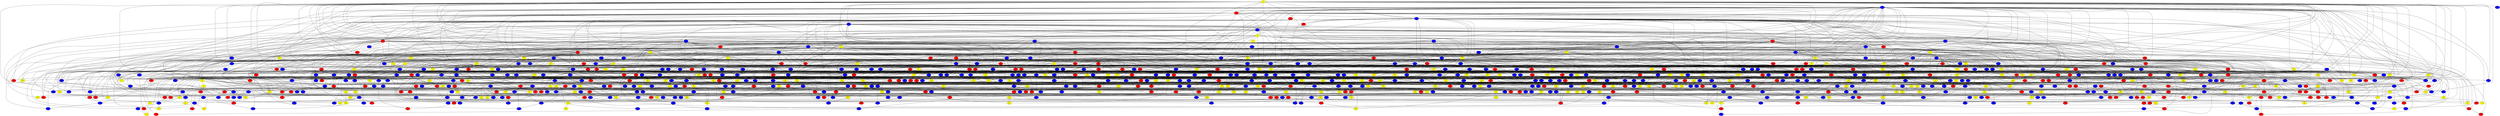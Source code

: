 graph {
0 [style = filled fillcolor = yellow];
1 [style = filled fillcolor = blue];
2 [style = filled fillcolor = red];
3 [style = filled fillcolor = blue];
4 [style = filled fillcolor = blue];
5 [style = filled fillcolor = blue];
6 [style = filled fillcolor = yellow];
7 [style = filled fillcolor = blue];
8 [style = filled fillcolor = red];
9 [style = filled fillcolor = blue];
10 [style = filled fillcolor = red];
11 [style = filled fillcolor = blue];
12 [style = filled fillcolor = blue];
13 [style = filled fillcolor = blue];
14 [style = filled fillcolor = blue];
15 [style = filled fillcolor = blue];
16 [style = filled fillcolor = yellow];
17 [style = filled fillcolor = red];
18 [style = filled fillcolor = yellow];
19 [style = filled fillcolor = blue];
20 [style = filled fillcolor = blue];
21 [style = filled fillcolor = blue];
22 [style = filled fillcolor = blue];
23 [style = filled fillcolor = blue];
24 [style = filled fillcolor = blue];
25 [style = filled fillcolor = yellow];
26 [style = filled fillcolor = yellow];
27 [style = filled fillcolor = blue];
28 [style = filled fillcolor = yellow];
29 [style = filled fillcolor = blue];
30 [style = filled fillcolor = red];
31 [style = filled fillcolor = blue];
32 [style = filled fillcolor = red];
33 [style = filled fillcolor = blue];
34 [style = filled fillcolor = red];
35 [style = filled fillcolor = yellow];
36 [style = filled fillcolor = blue];
37 [style = filled fillcolor = blue];
38 [style = filled fillcolor = yellow];
39 [style = filled fillcolor = red];
40 [style = filled fillcolor = yellow];
41 [style = filled fillcolor = yellow];
42 [style = filled fillcolor = blue];
43 [style = filled fillcolor = red];
44 [style = filled fillcolor = red];
45 [style = filled fillcolor = blue];
46 [style = filled fillcolor = red];
47 [style = filled fillcolor = blue];
48 [style = filled fillcolor = yellow];
49 [style = filled fillcolor = red];
50 [style = filled fillcolor = red];
51 [style = filled fillcolor = yellow];
52 [style = filled fillcolor = blue];
53 [style = filled fillcolor = blue];
54 [style = filled fillcolor = yellow];
55 [style = filled fillcolor = blue];
56 [style = filled fillcolor = red];
57 [style = filled fillcolor = red];
58 [style = filled fillcolor = yellow];
59 [style = filled fillcolor = blue];
60 [style = filled fillcolor = yellow];
61 [style = filled fillcolor = blue];
62 [style = filled fillcolor = red];
63 [style = filled fillcolor = blue];
64 [style = filled fillcolor = blue];
65 [style = filled fillcolor = yellow];
66 [style = filled fillcolor = yellow];
67 [style = filled fillcolor = yellow];
68 [style = filled fillcolor = blue];
69 [style = filled fillcolor = blue];
70 [style = filled fillcolor = red];
71 [style = filled fillcolor = blue];
72 [style = filled fillcolor = red];
73 [style = filled fillcolor = blue];
74 [style = filled fillcolor = red];
75 [style = filled fillcolor = yellow];
76 [style = filled fillcolor = yellow];
77 [style = filled fillcolor = blue];
78 [style = filled fillcolor = yellow];
79 [style = filled fillcolor = red];
80 [style = filled fillcolor = red];
81 [style = filled fillcolor = blue];
82 [style = filled fillcolor = yellow];
83 [style = filled fillcolor = blue];
84 [style = filled fillcolor = red];
85 [style = filled fillcolor = red];
86 [style = filled fillcolor = red];
87 [style = filled fillcolor = yellow];
88 [style = filled fillcolor = yellow];
89 [style = filled fillcolor = red];
90 [style = filled fillcolor = blue];
91 [style = filled fillcolor = red];
92 [style = filled fillcolor = yellow];
93 [style = filled fillcolor = yellow];
94 [style = filled fillcolor = red];
95 [style = filled fillcolor = yellow];
96 [style = filled fillcolor = red];
97 [style = filled fillcolor = red];
98 [style = filled fillcolor = blue];
99 [style = filled fillcolor = red];
100 [style = filled fillcolor = blue];
101 [style = filled fillcolor = blue];
102 [style = filled fillcolor = yellow];
103 [style = filled fillcolor = blue];
104 [style = filled fillcolor = blue];
105 [style = filled fillcolor = red];
106 [style = filled fillcolor = yellow];
107 [style = filled fillcolor = blue];
108 [style = filled fillcolor = yellow];
109 [style = filled fillcolor = blue];
110 [style = filled fillcolor = blue];
111 [style = filled fillcolor = red];
112 [style = filled fillcolor = blue];
113 [style = filled fillcolor = blue];
114 [style = filled fillcolor = blue];
115 [style = filled fillcolor = blue];
116 [style = filled fillcolor = blue];
117 [style = filled fillcolor = blue];
118 [style = filled fillcolor = blue];
119 [style = filled fillcolor = blue];
120 [style = filled fillcolor = blue];
121 [style = filled fillcolor = blue];
122 [style = filled fillcolor = red];
123 [style = filled fillcolor = red];
124 [style = filled fillcolor = blue];
125 [style = filled fillcolor = yellow];
126 [style = filled fillcolor = blue];
127 [style = filled fillcolor = red];
128 [style = filled fillcolor = yellow];
129 [style = filled fillcolor = yellow];
130 [style = filled fillcolor = red];
131 [style = filled fillcolor = blue];
132 [style = filled fillcolor = red];
133 [style = filled fillcolor = yellow];
134 [style = filled fillcolor = yellow];
135 [style = filled fillcolor = blue];
136 [style = filled fillcolor = blue];
137 [style = filled fillcolor = yellow];
138 [style = filled fillcolor = blue];
139 [style = filled fillcolor = yellow];
140 [style = filled fillcolor = blue];
141 [style = filled fillcolor = blue];
142 [style = filled fillcolor = blue];
143 [style = filled fillcolor = red];
144 [style = filled fillcolor = red];
145 [style = filled fillcolor = yellow];
146 [style = filled fillcolor = blue];
147 [style = filled fillcolor = yellow];
148 [style = filled fillcolor = red];
149 [style = filled fillcolor = red];
150 [style = filled fillcolor = red];
151 [style = filled fillcolor = yellow];
152 [style = filled fillcolor = yellow];
153 [style = filled fillcolor = red];
154 [style = filled fillcolor = blue];
155 [style = filled fillcolor = blue];
156 [style = filled fillcolor = red];
157 [style = filled fillcolor = yellow];
158 [style = filled fillcolor = blue];
159 [style = filled fillcolor = yellow];
160 [style = filled fillcolor = blue];
161 [style = filled fillcolor = blue];
162 [style = filled fillcolor = blue];
163 [style = filled fillcolor = blue];
164 [style = filled fillcolor = blue];
165 [style = filled fillcolor = blue];
166 [style = filled fillcolor = blue];
167 [style = filled fillcolor = red];
168 [style = filled fillcolor = yellow];
169 [style = filled fillcolor = yellow];
170 [style = filled fillcolor = red];
171 [style = filled fillcolor = red];
172 [style = filled fillcolor = yellow];
173 [style = filled fillcolor = blue];
174 [style = filled fillcolor = red];
175 [style = filled fillcolor = blue];
176 [style = filled fillcolor = blue];
177 [style = filled fillcolor = blue];
178 [style = filled fillcolor = red];
179 [style = filled fillcolor = blue];
180 [style = filled fillcolor = red];
181 [style = filled fillcolor = yellow];
182 [style = filled fillcolor = blue];
183 [style = filled fillcolor = red];
184 [style = filled fillcolor = blue];
185 [style = filled fillcolor = red];
186 [style = filled fillcolor = blue];
187 [style = filled fillcolor = red];
188 [style = filled fillcolor = blue];
189 [style = filled fillcolor = red];
190 [style = filled fillcolor = blue];
191 [style = filled fillcolor = yellow];
192 [style = filled fillcolor = red];
193 [style = filled fillcolor = blue];
194 [style = filled fillcolor = red];
195 [style = filled fillcolor = yellow];
196 [style = filled fillcolor = blue];
197 [style = filled fillcolor = yellow];
198 [style = filled fillcolor = blue];
199 [style = filled fillcolor = blue];
200 [style = filled fillcolor = blue];
201 [style = filled fillcolor = blue];
202 [style = filled fillcolor = yellow];
203 [style = filled fillcolor = blue];
204 [style = filled fillcolor = yellow];
205 [style = filled fillcolor = blue];
206 [style = filled fillcolor = yellow];
207 [style = filled fillcolor = blue];
208 [style = filled fillcolor = blue];
209 [style = filled fillcolor = blue];
210 [style = filled fillcolor = blue];
211 [style = filled fillcolor = blue];
212 [style = filled fillcolor = blue];
213 [style = filled fillcolor = yellow];
214 [style = filled fillcolor = yellow];
215 [style = filled fillcolor = blue];
216 [style = filled fillcolor = blue];
217 [style = filled fillcolor = yellow];
218 [style = filled fillcolor = blue];
219 [style = filled fillcolor = blue];
220 [style = filled fillcolor = yellow];
221 [style = filled fillcolor = blue];
222 [style = filled fillcolor = blue];
223 [style = filled fillcolor = blue];
224 [style = filled fillcolor = blue];
225 [style = filled fillcolor = red];
226 [style = filled fillcolor = blue];
227 [style = filled fillcolor = blue];
228 [style = filled fillcolor = yellow];
229 [style = filled fillcolor = yellow];
230 [style = filled fillcolor = red];
231 [style = filled fillcolor = blue];
232 [style = filled fillcolor = yellow];
233 [style = filled fillcolor = blue];
234 [style = filled fillcolor = blue];
235 [style = filled fillcolor = red];
236 [style = filled fillcolor = blue];
237 [style = filled fillcolor = yellow];
238 [style = filled fillcolor = blue];
239 [style = filled fillcolor = yellow];
240 [style = filled fillcolor = red];
241 [style = filled fillcolor = yellow];
242 [style = filled fillcolor = yellow];
243 [style = filled fillcolor = yellow];
244 [style = filled fillcolor = yellow];
245 [style = filled fillcolor = blue];
246 [style = filled fillcolor = blue];
247 [style = filled fillcolor = blue];
248 [style = filled fillcolor = yellow];
249 [style = filled fillcolor = yellow];
250 [style = filled fillcolor = blue];
251 [style = filled fillcolor = blue];
252 [style = filled fillcolor = yellow];
253 [style = filled fillcolor = red];
254 [style = filled fillcolor = blue];
255 [style = filled fillcolor = blue];
256 [style = filled fillcolor = blue];
257 [style = filled fillcolor = blue];
258 [style = filled fillcolor = yellow];
259 [style = filled fillcolor = yellow];
260 [style = filled fillcolor = blue];
261 [style = filled fillcolor = yellow];
262 [style = filled fillcolor = red];
263 [style = filled fillcolor = red];
264 [style = filled fillcolor = yellow];
265 [style = filled fillcolor = yellow];
266 [style = filled fillcolor = blue];
267 [style = filled fillcolor = red];
268 [style = filled fillcolor = yellow];
269 [style = filled fillcolor = blue];
270 [style = filled fillcolor = blue];
271 [style = filled fillcolor = red];
272 [style = filled fillcolor = red];
273 [style = filled fillcolor = yellow];
274 [style = filled fillcolor = yellow];
275 [style = filled fillcolor = red];
276 [style = filled fillcolor = red];
277 [style = filled fillcolor = blue];
278 [style = filled fillcolor = yellow];
279 [style = filled fillcolor = blue];
280 [style = filled fillcolor = yellow];
281 [style = filled fillcolor = yellow];
282 [style = filled fillcolor = blue];
283 [style = filled fillcolor = blue];
284 [style = filled fillcolor = blue];
285 [style = filled fillcolor = blue];
286 [style = filled fillcolor = red];
287 [style = filled fillcolor = blue];
288 [style = filled fillcolor = red];
289 [style = filled fillcolor = blue];
290 [style = filled fillcolor = blue];
291 [style = filled fillcolor = red];
292 [style = filled fillcolor = blue];
293 [style = filled fillcolor = blue];
294 [style = filled fillcolor = yellow];
295 [style = filled fillcolor = blue];
296 [style = filled fillcolor = red];
297 [style = filled fillcolor = blue];
298 [style = filled fillcolor = yellow];
299 [style = filled fillcolor = blue];
300 [style = filled fillcolor = blue];
301 [style = filled fillcolor = blue];
302 [style = filled fillcolor = yellow];
303 [style = filled fillcolor = yellow];
304 [style = filled fillcolor = blue];
305 [style = filled fillcolor = yellow];
306 [style = filled fillcolor = blue];
307 [style = filled fillcolor = blue];
308 [style = filled fillcolor = red];
309 [style = filled fillcolor = blue];
310 [style = filled fillcolor = blue];
311 [style = filled fillcolor = blue];
312 [style = filled fillcolor = blue];
313 [style = filled fillcolor = blue];
314 [style = filled fillcolor = blue];
315 [style = filled fillcolor = red];
316 [style = filled fillcolor = yellow];
317 [style = filled fillcolor = blue];
318 [style = filled fillcolor = yellow];
319 [style = filled fillcolor = blue];
320 [style = filled fillcolor = red];
321 [style = filled fillcolor = red];
322 [style = filled fillcolor = blue];
323 [style = filled fillcolor = yellow];
324 [style = filled fillcolor = red];
325 [style = filled fillcolor = red];
326 [style = filled fillcolor = red];
327 [style = filled fillcolor = blue];
328 [style = filled fillcolor = blue];
329 [style = filled fillcolor = blue];
330 [style = filled fillcolor = red];
331 [style = filled fillcolor = blue];
332 [style = filled fillcolor = red];
333 [style = filled fillcolor = blue];
334 [style = filled fillcolor = blue];
335 [style = filled fillcolor = red];
336 [style = filled fillcolor = yellow];
337 [style = filled fillcolor = blue];
338 [style = filled fillcolor = yellow];
339 [style = filled fillcolor = yellow];
340 [style = filled fillcolor = blue];
341 [style = filled fillcolor = yellow];
342 [style = filled fillcolor = blue];
343 [style = filled fillcolor = blue];
344 [style = filled fillcolor = blue];
345 [style = filled fillcolor = red];
346 [style = filled fillcolor = blue];
347 [style = filled fillcolor = blue];
348 [style = filled fillcolor = blue];
349 [style = filled fillcolor = yellow];
350 [style = filled fillcolor = red];
351 [style = filled fillcolor = blue];
352 [style = filled fillcolor = yellow];
353 [style = filled fillcolor = blue];
354 [style = filled fillcolor = blue];
355 [style = filled fillcolor = red];
356 [style = filled fillcolor = yellow];
357 [style = filled fillcolor = red];
358 [style = filled fillcolor = yellow];
359 [style = filled fillcolor = blue];
360 [style = filled fillcolor = red];
361 [style = filled fillcolor = yellow];
362 [style = filled fillcolor = blue];
363 [style = filled fillcolor = yellow];
364 [style = filled fillcolor = red];
365 [style = filled fillcolor = red];
366 [style = filled fillcolor = blue];
367 [style = filled fillcolor = yellow];
368 [style = filled fillcolor = red];
369 [style = filled fillcolor = blue];
370 [style = filled fillcolor = yellow];
371 [style = filled fillcolor = red];
372 [style = filled fillcolor = blue];
373 [style = filled fillcolor = red];
374 [style = filled fillcolor = blue];
375 [style = filled fillcolor = yellow];
376 [style = filled fillcolor = red];
377 [style = filled fillcolor = red];
378 [style = filled fillcolor = yellow];
379 [style = filled fillcolor = blue];
380 [style = filled fillcolor = yellow];
381 [style = filled fillcolor = red];
382 [style = filled fillcolor = blue];
383 [style = filled fillcolor = blue];
384 [style = filled fillcolor = yellow];
385 [style = filled fillcolor = blue];
386 [style = filled fillcolor = red];
387 [style = filled fillcolor = yellow];
388 [style = filled fillcolor = blue];
389 [style = filled fillcolor = red];
390 [style = filled fillcolor = blue];
391 [style = filled fillcolor = blue];
392 [style = filled fillcolor = yellow];
393 [style = filled fillcolor = red];
394 [style = filled fillcolor = blue];
395 [style = filled fillcolor = blue];
396 [style = filled fillcolor = blue];
397 [style = filled fillcolor = blue];
398 [style = filled fillcolor = yellow];
399 [style = filled fillcolor = blue];
400 [style = filled fillcolor = yellow];
401 [style = filled fillcolor = blue];
402 [style = filled fillcolor = yellow];
403 [style = filled fillcolor = blue];
404 [style = filled fillcolor = blue];
405 [style = filled fillcolor = red];
406 [style = filled fillcolor = yellow];
407 [style = filled fillcolor = blue];
408 [style = filled fillcolor = red];
409 [style = filled fillcolor = yellow];
410 [style = filled fillcolor = red];
411 [style = filled fillcolor = red];
412 [style = filled fillcolor = yellow];
413 [style = filled fillcolor = red];
414 [style = filled fillcolor = blue];
415 [style = filled fillcolor = red];
416 [style = filled fillcolor = yellow];
417 [style = filled fillcolor = blue];
418 [style = filled fillcolor = red];
419 [style = filled fillcolor = red];
420 [style = filled fillcolor = red];
421 [style = filled fillcolor = yellow];
422 [style = filled fillcolor = yellow];
423 [style = filled fillcolor = red];
424 [style = filled fillcolor = blue];
425 [style = filled fillcolor = blue];
426 [style = filled fillcolor = blue];
427 [style = filled fillcolor = blue];
428 [style = filled fillcolor = yellow];
429 [style = filled fillcolor = red];
430 [style = filled fillcolor = yellow];
431 [style = filled fillcolor = yellow];
432 [style = filled fillcolor = blue];
433 [style = filled fillcolor = blue];
434 [style = filled fillcolor = red];
435 [style = filled fillcolor = red];
436 [style = filled fillcolor = blue];
437 [style = filled fillcolor = yellow];
438 [style = filled fillcolor = red];
439 [style = filled fillcolor = red];
440 [style = filled fillcolor = yellow];
441 [style = filled fillcolor = red];
442 [style = filled fillcolor = blue];
443 [style = filled fillcolor = blue];
444 [style = filled fillcolor = red];
445 [style = filled fillcolor = blue];
446 [style = filled fillcolor = yellow];
447 [style = filled fillcolor = blue];
448 [style = filled fillcolor = red];
449 [style = filled fillcolor = blue];
450 [style = filled fillcolor = yellow];
451 [style = filled fillcolor = red];
452 [style = filled fillcolor = blue];
453 [style = filled fillcolor = red];
454 [style = filled fillcolor = red];
455 [style = filled fillcolor = blue];
456 [style = filled fillcolor = yellow];
457 [style = filled fillcolor = blue];
458 [style = filled fillcolor = blue];
459 [style = filled fillcolor = red];
460 [style = filled fillcolor = blue];
461 [style = filled fillcolor = yellow];
462 [style = filled fillcolor = blue];
463 [style = filled fillcolor = blue];
464 [style = filled fillcolor = yellow];
465 [style = filled fillcolor = blue];
466 [style = filled fillcolor = blue];
467 [style = filled fillcolor = blue];
468 [style = filled fillcolor = blue];
469 [style = filled fillcolor = blue];
470 [style = filled fillcolor = yellow];
471 [style = filled fillcolor = yellow];
472 [style = filled fillcolor = blue];
473 [style = filled fillcolor = blue];
474 [style = filled fillcolor = blue];
475 [style = filled fillcolor = red];
476 [style = filled fillcolor = blue];
477 [style = filled fillcolor = blue];
478 [style = filled fillcolor = yellow];
479 [style = filled fillcolor = blue];
480 [style = filled fillcolor = blue];
481 [style = filled fillcolor = yellow];
482 [style = filled fillcolor = red];
483 [style = filled fillcolor = blue];
484 [style = filled fillcolor = yellow];
485 [style = filled fillcolor = red];
486 [style = filled fillcolor = blue];
487 [style = filled fillcolor = yellow];
488 [style = filled fillcolor = blue];
489 [style = filled fillcolor = blue];
490 [style = filled fillcolor = blue];
491 [style = filled fillcolor = red];
492 [style = filled fillcolor = blue];
493 [style = filled fillcolor = red];
494 [style = filled fillcolor = yellow];
495 [style = filled fillcolor = blue];
496 [style = filled fillcolor = yellow];
497 [style = filled fillcolor = blue];
498 [style = filled fillcolor = red];
499 [style = filled fillcolor = yellow];
500 [style = filled fillcolor = yellow];
501 [style = filled fillcolor = yellow];
502 [style = filled fillcolor = yellow];
503 [style = filled fillcolor = yellow];
504 [style = filled fillcolor = blue];
505 [style = filled fillcolor = red];
506 [style = filled fillcolor = blue];
507 [style = filled fillcolor = yellow];
508 [style = filled fillcolor = red];
509 [style = filled fillcolor = blue];
510 [style = filled fillcolor = red];
511 [style = filled fillcolor = yellow];
512 [style = filled fillcolor = yellow];
513 [style = filled fillcolor = red];
514 [style = filled fillcolor = red];
515 [style = filled fillcolor = blue];
516 [style = filled fillcolor = red];
517 [style = filled fillcolor = yellow];
518 [style = filled fillcolor = yellow];
519 [style = filled fillcolor = red];
520 [style = filled fillcolor = yellow];
521 [style = filled fillcolor = yellow];
522 [style = filled fillcolor = red];
523 [style = filled fillcolor = red];
524 [style = filled fillcolor = red];
525 [style = filled fillcolor = blue];
526 [style = filled fillcolor = red];
527 [style = filled fillcolor = blue];
528 [style = filled fillcolor = blue];
529 [style = filled fillcolor = blue];
530 [style = filled fillcolor = blue];
531 [style = filled fillcolor = yellow];
532 [style = filled fillcolor = red];
533 [style = filled fillcolor = yellow];
534 [style = filled fillcolor = yellow];
535 [style = filled fillcolor = yellow];
536 [style = filled fillcolor = red];
537 [style = filled fillcolor = blue];
538 [style = filled fillcolor = yellow];
539 [style = filled fillcolor = red];
540 [style = filled fillcolor = blue];
541 [style = filled fillcolor = yellow];
542 [style = filled fillcolor = yellow];
543 [style = filled fillcolor = red];
544 [style = filled fillcolor = blue];
545 [style = filled fillcolor = yellow];
546 [style = filled fillcolor = red];
547 [style = filled fillcolor = red];
548 [style = filled fillcolor = blue];
549 [style = filled fillcolor = red];
550 [style = filled fillcolor = blue];
551 [style = filled fillcolor = blue];
552 [style = filled fillcolor = yellow];
553 [style = filled fillcolor = yellow];
554 [style = filled fillcolor = blue];
555 [style = filled fillcolor = red];
556 [style = filled fillcolor = red];
557 [style = filled fillcolor = blue];
558 [style = filled fillcolor = blue];
559 [style = filled fillcolor = yellow];
560 [style = filled fillcolor = blue];
561 [style = filled fillcolor = blue];
562 [style = filled fillcolor = blue];
563 [style = filled fillcolor = blue];
564 [style = filled fillcolor = blue];
565 [style = filled fillcolor = blue];
566 [style = filled fillcolor = red];
567 [style = filled fillcolor = blue];
568 [style = filled fillcolor = blue];
569 [style = filled fillcolor = blue];
570 [style = filled fillcolor = yellow];
571 [style = filled fillcolor = red];
572 [style = filled fillcolor = blue];
573 [style = filled fillcolor = blue];
574 [style = filled fillcolor = red];
575 [style = filled fillcolor = blue];
576 [style = filled fillcolor = red];
577 [style = filled fillcolor = blue];
578 [style = filled fillcolor = blue];
579 [style = filled fillcolor = yellow];
580 [style = filled fillcolor = yellow];
581 [style = filled fillcolor = red];
582 [style = filled fillcolor = red];
583 [style = filled fillcolor = red];
584 [style = filled fillcolor = blue];
585 [style = filled fillcolor = blue];
586 [style = filled fillcolor = red];
587 [style = filled fillcolor = yellow];
588 [style = filled fillcolor = red];
589 [style = filled fillcolor = red];
590 [style = filled fillcolor = yellow];
591 [style = filled fillcolor = yellow];
592 [style = filled fillcolor = yellow];
593 [style = filled fillcolor = yellow];
594 [style = filled fillcolor = blue];
595 [style = filled fillcolor = yellow];
596 [style = filled fillcolor = blue];
597 [style = filled fillcolor = yellow];
598 [style = filled fillcolor = blue];
599 [style = filled fillcolor = red];
600 [style = filled fillcolor = red];
601 [style = filled fillcolor = yellow];
602 [style = filled fillcolor = blue];
603 [style = filled fillcolor = yellow];
604 [style = filled fillcolor = yellow];
605 [style = filled fillcolor = blue];
606 [style = filled fillcolor = yellow];
607 [style = filled fillcolor = blue];
608 [style = filled fillcolor = blue];
609 [style = filled fillcolor = blue];
610 [style = filled fillcolor = blue];
611 [style = filled fillcolor = yellow];
612 [style = filled fillcolor = blue];
613 [style = filled fillcolor = red];
614 [style = filled fillcolor = red];
615 [style = filled fillcolor = blue];
616 [style = filled fillcolor = red];
617 [style = filled fillcolor = red];
618 [style = filled fillcolor = blue];
619 [style = filled fillcolor = yellow];
620 [style = filled fillcolor = yellow];
621 [style = filled fillcolor = blue];
622 [style = filled fillcolor = blue];
623 [style = filled fillcolor = blue];
624 [style = filled fillcolor = yellow];
625 [style = filled fillcolor = red];
626 [style = filled fillcolor = red];
627 [style = filled fillcolor = yellow];
628 [style = filled fillcolor = blue];
629 [style = filled fillcolor = blue];
630 [style = filled fillcolor = yellow];
631 [style = filled fillcolor = blue];
632 [style = filled fillcolor = yellow];
633 [style = filled fillcolor = red];
634 [style = filled fillcolor = blue];
635 [style = filled fillcolor = red];
636 [style = filled fillcolor = yellow];
637 [style = filled fillcolor = yellow];
638 [style = filled fillcolor = red];
639 [style = filled fillcolor = red];
640 [style = filled fillcolor = yellow];
641 [style = filled fillcolor = yellow];
642 [style = filled fillcolor = blue];
643 [style = filled fillcolor = red];
644 [style = filled fillcolor = red];
645 [style = filled fillcolor = blue];
646 [style = filled fillcolor = blue];
647 [style = filled fillcolor = blue];
648 [style = filled fillcolor = yellow];
649 [style = filled fillcolor = blue];
650 [style = filled fillcolor = blue];
651 [style = filled fillcolor = blue];
652 [style = filled fillcolor = blue];
653 [style = filled fillcolor = blue];
654 [style = filled fillcolor = blue];
655 [style = filled fillcolor = blue];
656 [style = filled fillcolor = yellow];
657 [style = filled fillcolor = blue];
658 [style = filled fillcolor = yellow];
659 [style = filled fillcolor = red];
660 [style = filled fillcolor = blue];
661 [style = filled fillcolor = blue];
662 [style = filled fillcolor = red];
663 [style = filled fillcolor = red];
664 [style = filled fillcolor = blue];
665 [style = filled fillcolor = red];
666 [style = filled fillcolor = red];
667 [style = filled fillcolor = blue];
668 [style = filled fillcolor = red];
669 [style = filled fillcolor = blue];
670 [style = filled fillcolor = blue];
671 [style = filled fillcolor = blue];
672 [style = filled fillcolor = red];
673 [style = filled fillcolor = yellow];
674 [style = filled fillcolor = red];
675 [style = filled fillcolor = blue];
676 [style = filled fillcolor = yellow];
677 [style = filled fillcolor = yellow];
678 [style = filled fillcolor = blue];
679 [style = filled fillcolor = blue];
680 [style = filled fillcolor = red];
681 [style = filled fillcolor = blue];
682 [style = filled fillcolor = blue];
683 [style = filled fillcolor = red];
684 [style = filled fillcolor = red];
685 [style = filled fillcolor = yellow];
686 [style = filled fillcolor = red];
687 [style = filled fillcolor = red];
688 [style = filled fillcolor = blue];
689 [style = filled fillcolor = blue];
690 [style = filled fillcolor = yellow];
691 [style = filled fillcolor = blue];
692 [style = filled fillcolor = blue];
693 [style = filled fillcolor = blue];
694 [style = filled fillcolor = blue];
695 [style = filled fillcolor = blue];
696 [style = filled fillcolor = yellow];
697 [style = filled fillcolor = yellow];
698 [style = filled fillcolor = red];
699 [style = filled fillcolor = blue];
700 [style = filled fillcolor = yellow];
701 [style = filled fillcolor = yellow];
702 [style = filled fillcolor = blue];
703 [style = filled fillcolor = yellow];
704 [style = filled fillcolor = blue];
705 [style = filled fillcolor = blue];
706 [style = filled fillcolor = yellow];
707 [style = filled fillcolor = red];
708 [style = filled fillcolor = blue];
709 [style = filled fillcolor = yellow];
710 [style = filled fillcolor = yellow];
711 [style = filled fillcolor = blue];
712 [style = filled fillcolor = blue];
713 [style = filled fillcolor = yellow];
714 [style = filled fillcolor = blue];
715 [style = filled fillcolor = blue];
716 [style = filled fillcolor = red];
717 [style = filled fillcolor = blue];
718 [style = filled fillcolor = yellow];
719 [style = filled fillcolor = blue];
720 [style = filled fillcolor = red];
721 [style = filled fillcolor = red];
722 [style = filled fillcolor = blue];
723 [style = filled fillcolor = yellow];
724 [style = filled fillcolor = red];
725 [style = filled fillcolor = red];
726 [style = filled fillcolor = yellow];
727 [style = filled fillcolor = red];
728 [style = filled fillcolor = blue];
729 [style = filled fillcolor = blue];
730 [style = filled fillcolor = red];
731 [style = filled fillcolor = yellow];
732 [style = filled fillcolor = blue];
733 [style = filled fillcolor = blue];
734 [style = filled fillcolor = red];
735 [style = filled fillcolor = blue];
736 [style = filled fillcolor = yellow];
737 [style = filled fillcolor = yellow];
738 [style = filled fillcolor = blue];
739 [style = filled fillcolor = red];
740 [style = filled fillcolor = red];
741 [style = filled fillcolor = red];
742 [style = filled fillcolor = blue];
743 [style = filled fillcolor = yellow];
744 [style = filled fillcolor = yellow];
745 [style = filled fillcolor = yellow];
746 [style = filled fillcolor = blue];
747 [style = filled fillcolor = blue];
748 [style = filled fillcolor = blue];
749 [style = filled fillcolor = yellow];
750 [style = filled fillcolor = red];
751 [style = filled fillcolor = yellow];
752 [style = filled fillcolor = blue];
753 [style = filled fillcolor = yellow];
754 [style = filled fillcolor = blue];
755 [style = filled fillcolor = red];
756 [style = filled fillcolor = blue];
757 [style = filled fillcolor = yellow];
758 [style = filled fillcolor = blue];
759 [style = filled fillcolor = blue];
760 [style = filled fillcolor = red];
761 [style = filled fillcolor = red];
762 [style = filled fillcolor = blue];
763 [style = filled fillcolor = blue];
764 [style = filled fillcolor = red];
765 [style = filled fillcolor = yellow];
766 [style = filled fillcolor = blue];
767 [style = filled fillcolor = blue];
768 [style = filled fillcolor = yellow];
769 [style = filled fillcolor = blue];
770 [style = filled fillcolor = red];
771 [style = filled fillcolor = yellow];
772 [style = filled fillcolor = red];
773 [style = filled fillcolor = blue];
774 [style = filled fillcolor = blue];
775 [style = filled fillcolor = blue];
776 [style = filled fillcolor = red];
777 [style = filled fillcolor = red];
778 [style = filled fillcolor = blue];
779 [style = filled fillcolor = blue];
780 [style = filled fillcolor = blue];
781 [style = filled fillcolor = blue];
782 [style = filled fillcolor = yellow];
783 [style = filled fillcolor = blue];
784 [style = filled fillcolor = blue];
785 [style = filled fillcolor = blue];
786 [style = filled fillcolor = yellow];
787 [style = filled fillcolor = red];
788 [style = filled fillcolor = yellow];
789 [style = filled fillcolor = yellow];
790 [style = filled fillcolor = blue];
791 [style = filled fillcolor = yellow];
792 [style = filled fillcolor = yellow];
793 [style = filled fillcolor = blue];
794 [style = filled fillcolor = blue];
795 [style = filled fillcolor = blue];
796 [style = filled fillcolor = yellow];
797 [style = filled fillcolor = blue];
798 [style = filled fillcolor = red];
799 [style = filled fillcolor = yellow];
800 [style = filled fillcolor = blue];
801 [style = filled fillcolor = red];
802 [style = filled fillcolor = red];
803 [style = filled fillcolor = red];
804 [style = filled fillcolor = blue];
805 [style = filled fillcolor = blue];
806 [style = filled fillcolor = red];
807 [style = filled fillcolor = blue];
808 [style = filled fillcolor = blue];
809 [style = filled fillcolor = blue];
810 [style = filled fillcolor = blue];
811 [style = filled fillcolor = blue];
812 [style = filled fillcolor = blue];
813 [style = filled fillcolor = blue];
814 [style = filled fillcolor = red];
815 [style = filled fillcolor = yellow];
816 [style = filled fillcolor = yellow];
817 [style = filled fillcolor = yellow];
818 [style = filled fillcolor = blue];
819 [style = filled fillcolor = blue];
820 [style = filled fillcolor = red];
821 [style = filled fillcolor = yellow];
822 [style = filled fillcolor = red];
823 [style = filled fillcolor = blue];
824 [style = filled fillcolor = blue];
825 [style = filled fillcolor = blue];
826 [style = filled fillcolor = blue];
827 [style = filled fillcolor = blue];
828 [style = filled fillcolor = yellow];
829 [style = filled fillcolor = blue];
830 [style = filled fillcolor = yellow];
831 [style = filled fillcolor = yellow];
832 [style = filled fillcolor = blue];
833 [style = filled fillcolor = blue];
834 [style = filled fillcolor = yellow];
835 [style = filled fillcolor = red];
836 [style = filled fillcolor = blue];
837 [style = filled fillcolor = red];
838 [style = filled fillcolor = yellow];
839 [style = filled fillcolor = blue];
840 [style = filled fillcolor = red];
841 [style = filled fillcolor = blue];
842 [style = filled fillcolor = yellow];
843 [style = filled fillcolor = red];
844 [style = filled fillcolor = red];
845 [style = filled fillcolor = red];
846 [style = filled fillcolor = red];
847 [style = filled fillcolor = blue];
848 [style = filled fillcolor = blue];
849 [style = filled fillcolor = blue];
850 [style = filled fillcolor = red];
851 [style = filled fillcolor = red];
852 [style = filled fillcolor = blue];
853 [style = filled fillcolor = red];
854 [style = filled fillcolor = red];
855 [style = filled fillcolor = blue];
856 [style = filled fillcolor = yellow];
857 [style = filled fillcolor = red];
858 [style = filled fillcolor = blue];
0 -- 6;
0 -- 9;
0 -- 10;
0 -- 12;
0 -- 16;
0 -- 22;
0 -- 28;
0 -- 31;
0 -- 37;
0 -- 49;
0 -- 50;
0 -- 51;
0 -- 52;
0 -- 56;
0 -- 59;
0 -- 72;
0 -- 100;
0 -- 145;
0 -- 193;
0 -- 210;
0 -- 242;
0 -- 271;
0 -- 277;
0 -- 295;
0 -- 321;
0 -- 324;
0 -- 329;
0 -- 337;
0 -- 350;
0 -- 393;
0 -- 412;
0 -- 431;
0 -- 432;
0 -- 447;
0 -- 4;
0 -- 3;
0 -- 2;
0 -- 1;
0 -- 492;
0 -- 513;
0 -- 551;
0 -- 653;
0 -- 731;
0 -- 753;
0 -- 759;
0 -- 771;
1 -- 2;
1 -- 3;
1 -- 4;
1 -- 5;
1 -- 7;
1 -- 8;
1 -- 11;
1 -- 14;
1 -- 19;
1 -- 20;
1 -- 23;
1 -- 26;
1 -- 30;
1 -- 33;
1 -- 38;
1 -- 46;
1 -- 48;
1 -- 62;
1 -- 68;
1 -- 77;
1 -- 86;
1 -- 90;
1 -- 96;
1 -- 104;
1 -- 128;
1 -- 144;
1 -- 158;
1 -- 163;
1 -- 168;
1 -- 192;
1 -- 217;
1 -- 224;
1 -- 261;
1 -- 299;
1 -- 320;
1 -- 330;
1 -- 334;
1 -- 336;
1 -- 349;
1 -- 383;
1 -- 385;
1 -- 396;
1 -- 406;
1 -- 407;
1 -- 422;
1 -- 424;
1 -- 429;
1 -- 445;
1 -- 454;
1 -- 457;
1 -- 464;
1 -- 543;
1 -- 552;
1 -- 710;
1 -- 759;
1 -- 796;
1 -- 801;
1 -- 811;
1 -- 844;
2 -- 3;
2 -- 6;
2 -- 10;
2 -- 46;
2 -- 64;
2 -- 85;
2 -- 88;
2 -- 93;
2 -- 167;
2 -- 180;
2 -- 197;
2 -- 218;
2 -- 236;
2 -- 243;
2 -- 315;
2 -- 336;
2 -- 395;
2 -- 397;
2 -- 478;
2 -- 544;
2 -- 592;
2 -- 624;
2 -- 636;
2 -- 693;
2 -- 814;
3 -- 4;
3 -- 5;
3 -- 8;
3 -- 11;
3 -- 13;
3 -- 14;
3 -- 19;
3 -- 20;
3 -- 24;
3 -- 25;
3 -- 28;
3 -- 35;
3 -- 38;
3 -- 42;
3 -- 44;
3 -- 48;
3 -- 50;
3 -- 51;
3 -- 70;
3 -- 71;
3 -- 76;
3 -- 77;
3 -- 105;
3 -- 107;
3 -- 119;
3 -- 141;
3 -- 143;
3 -- 147;
3 -- 148;
3 -- 155;
3 -- 159;
3 -- 163;
3 -- 164;
3 -- 170;
3 -- 213;
3 -- 230;
3 -- 233;
3 -- 237;
3 -- 244;
3 -- 269;
3 -- 278;
3 -- 289;
3 -- 309;
3 -- 352;
3 -- 356;
3 -- 371;
3 -- 405;
3 -- 422;
3 -- 432;
3 -- 514;
3 -- 637;
3 -- 658;
3 -- 687;
3 -- 690;
3 -- 704;
3 -- 706;
3 -- 712;
3 -- 752;
3 -- 769;
3 -- 791;
3 -- 824;
3 -- 834;
4 -- 5;
4 -- 7;
4 -- 8;
4 -- 9;
4 -- 10;
4 -- 15;
4 -- 29;
4 -- 79;
4 -- 81;
4 -- 102;
4 -- 122;
4 -- 129;
4 -- 142;
4 -- 191;
4 -- 256;
4 -- 263;
4 -- 326;
4 -- 335;
4 -- 395;
4 -- 415;
4 -- 427;
4 -- 500;
4 -- 580;
4 -- 648;
4 -- 706;
4 -- 737;
4 -- 799;
4 -- 809;
5 -- 6;
5 -- 9;
5 -- 20;
5 -- 21;
5 -- 35;
5 -- 48;
5 -- 52;
5 -- 55;
5 -- 57;
5 -- 66;
5 -- 80;
5 -- 86;
5 -- 100;
5 -- 145;
5 -- 177;
5 -- 196;
5 -- 229;
5 -- 241;
5 -- 283;
5 -- 295;
5 -- 370;
5 -- 480;
5 -- 548;
5 -- 551;
5 -- 562;
5 -- 622;
5 -- 806;
5 -- 849;
6 -- 7;
6 -- 11;
6 -- 12;
6 -- 17;
6 -- 22;
6 -- 23;
6 -- 25;
6 -- 26;
6 -- 66;
6 -- 71;
6 -- 75;
6 -- 115;
6 -- 253;
6 -- 300;
6 -- 304;
6 -- 348;
6 -- 349;
6 -- 368;
6 -- 416;
6 -- 431;
6 -- 515;
6 -- 542;
6 -- 588;
6 -- 733;
6 -- 783;
7 -- 13;
7 -- 24;
7 -- 27;
7 -- 31;
7 -- 39;
7 -- 41;
7 -- 108;
7 -- 115;
7 -- 223;
7 -- 442;
7 -- 492;
7 -- 584;
7 -- 620;
7 -- 647;
7 -- 766;
8 -- 16;
8 -- 40;
8 -- 44;
8 -- 51;
8 -- 53;
8 -- 54;
8 -- 58;
8 -- 88;
8 -- 96;
8 -- 182;
8 -- 185;
8 -- 192;
8 -- 212;
8 -- 325;
8 -- 343;
8 -- 440;
8 -- 700;
8 -- 772;
8 -- 803;
9 -- 17;
9 -- 21;
9 -- 40;
9 -- 57;
9 -- 62;
9 -- 123;
9 -- 147;
9 -- 183;
9 -- 188;
9 -- 253;
9 -- 314;
9 -- 522;
9 -- 538;
9 -- 636;
10 -- 13;
10 -- 27;
10 -- 30;
10 -- 37;
10 -- 91;
10 -- 113;
10 -- 121;
10 -- 122;
10 -- 127;
10 -- 197;
10 -- 231;
10 -- 328;
10 -- 352;
10 -- 353;
10 -- 408;
10 -- 460;
10 -- 481;
10 -- 563;
10 -- 584;
10 -- 690;
10 -- 691;
10 -- 711;
10 -- 716;
10 -- 800;
11 -- 14;
11 -- 29;
11 -- 55;
11 -- 63;
11 -- 97;
11 -- 114;
11 -- 160;
11 -- 162;
11 -- 198;
11 -- 260;
11 -- 266;
11 -- 287;
11 -- 298;
11 -- 322;
11 -- 365;
11 -- 523;
11 -- 532;
11 -- 709;
11 -- 791;
12 -- 15;
12 -- 16;
12 -- 17;
12 -- 45;
12 -- 47;
12 -- 60;
12 -- 65;
12 -- 73;
12 -- 76;
12 -- 130;
12 -- 136;
12 -- 150;
12 -- 209;
12 -- 222;
12 -- 228;
12 -- 242;
12 -- 247;
12 -- 267;
12 -- 392;
12 -- 561;
12 -- 579;
12 -- 597;
12 -- 609;
12 -- 825;
12 -- 843;
12 -- 849;
13 -- 15;
13 -- 18;
13 -- 29;
13 -- 30;
13 -- 33;
13 -- 39;
13 -- 58;
13 -- 63;
13 -- 72;
13 -- 83;
13 -- 87;
13 -- 99;
13 -- 101;
13 -- 111;
13 -- 153;
13 -- 158;
13 -- 160;
13 -- 162;
13 -- 173;
13 -- 183;
13 -- 187;
13 -- 207;
13 -- 218;
13 -- 257;
13 -- 283;
13 -- 337;
13 -- 356;
13 -- 450;
13 -- 455;
13 -- 462;
13 -- 516;
13 -- 563;
13 -- 583;
13 -- 646;
13 -- 667;
13 -- 758;
14 -- 36;
14 -- 52;
14 -- 59;
14 -- 60;
14 -- 91;
14 -- 99;
14 -- 103;
14 -- 125;
14 -- 133;
14 -- 139;
14 -- 148;
14 -- 213;
14 -- 227;
14 -- 247;
14 -- 263;
14 -- 373;
14 -- 404;
14 -- 417;
14 -- 608;
14 -- 673;
14 -- 699;
14 -- 747;
14 -- 775;
14 -- 809;
15 -- 22;
15 -- 56;
15 -- 64;
15 -- 65;
15 -- 69;
15 -- 76;
15 -- 79;
15 -- 84;
15 -- 92;
15 -- 122;
15 -- 165;
15 -- 176;
15 -- 200;
15 -- 209;
15 -- 242;
15 -- 257;
15 -- 260;
15 -- 262;
15 -- 376;
15 -- 379;
15 -- 385;
15 -- 395;
15 -- 565;
15 -- 615;
15 -- 643;
15 -- 671;
15 -- 701;
15 -- 784;
15 -- 826;
15 -- 836;
15 -- 855;
16 -- 26;
16 -- 32;
16 -- 36;
16 -- 45;
16 -- 67;
16 -- 138;
16 -- 268;
16 -- 284;
16 -- 355;
16 -- 374;
16 -- 482;
16 -- 536;
16 -- 568;
16 -- 615;
16 -- 819;
16 -- 829;
17 -- 18;
17 -- 39;
17 -- 41;
17 -- 45;
17 -- 134;
17 -- 205;
17 -- 222;
17 -- 248;
17 -- 271;
17 -- 288;
17 -- 381;
17 -- 390;
17 -- 400;
17 -- 701;
18 -- 21;
18 -- 25;
18 -- 73;
18 -- 100;
18 -- 107;
18 -- 115;
18 -- 140;
18 -- 178;
18 -- 202;
18 -- 250;
18 -- 259;
18 -- 301;
18 -- 313;
18 -- 318;
18 -- 339;
18 -- 363;
18 -- 430;
18 -- 458;
18 -- 470;
18 -- 551;
19 -- 23;
19 -- 24;
19 -- 34;
19 -- 78;
19 -- 85;
19 -- 120;
19 -- 123;
19 -- 155;
19 -- 214;
19 -- 232;
19 -- 241;
19 -- 308;
19 -- 309;
19 -- 323;
19 -- 333;
19 -- 402;
19 -- 409;
19 -- 437;
19 -- 494;
19 -- 787;
20 -- 69;
20 -- 87;
20 -- 157;
20 -- 217;
20 -- 296;
20 -- 335;
20 -- 358;
20 -- 630;
21 -- 37;
21 -- 80;
21 -- 90;
21 -- 94;
21 -- 159;
21 -- 296;
21 -- 359;
21 -- 491;
21 -- 691;
22 -- 34;
22 -- 35;
22 -- 53;
22 -- 81;
22 -- 110;
22 -- 142;
22 -- 179;
22 -- 237;
22 -- 240;
22 -- 386;
22 -- 567;
22 -- 598;
22 -- 723;
22 -- 807;
23 -- 28;
23 -- 34;
23 -- 42;
23 -- 60;
23 -- 161;
23 -- 314;
23 -- 344;
23 -- 358;
23 -- 485;
23 -- 496;
23 -- 566;
23 -- 736;
24 -- 225;
24 -- 232;
24 -- 285;
24 -- 357;
24 -- 431;
24 -- 513;
24 -- 526;
24 -- 649;
24 -- 758;
24 -- 813;
25 -- 33;
25 -- 46;
25 -- 63;
25 -- 83;
25 -- 92;
25 -- 98;
25 -- 105;
25 -- 143;
25 -- 156;
25 -- 211;
25 -- 274;
25 -- 740;
26 -- 27;
26 -- 32;
26 -- 47;
26 -- 58;
26 -- 95;
26 -- 104;
26 -- 108;
26 -- 111;
26 -- 120;
26 -- 131;
26 -- 171;
26 -- 176;
26 -- 299;
26 -- 327;
26 -- 328;
26 -- 403;
26 -- 530;
26 -- 715;
27 -- 83;
27 -- 118;
27 -- 220;
28 -- 36;
28 -- 38;
28 -- 49;
28 -- 61;
28 -- 148;
28 -- 156;
28 -- 250;
28 -- 293;
28 -- 311;
28 -- 331;
28 -- 453;
28 -- 625;
28 -- 705;
29 -- 43;
29 -- 54;
29 -- 106;
29 -- 125;
29 -- 145;
29 -- 186;
29 -- 262;
29 -- 577;
29 -- 761;
30 -- 32;
30 -- 67;
30 -- 73;
30 -- 74;
30 -- 79;
30 -- 117;
30 -- 133;
30 -- 185;
30 -- 190;
30 -- 221;
30 -- 226;
30 -- 231;
30 -- 258;
30 -- 361;
30 -- 462;
30 -- 650;
30 -- 698;
31 -- 118;
31 -- 226;
31 -- 301;
31 -- 408;
31 -- 724;
31 -- 794;
32 -- 43;
32 -- 47;
32 -- 97;
32 -- 126;
32 -- 127;
32 -- 226;
32 -- 323;
32 -- 449;
33 -- 93;
33 -- 131;
33 -- 139;
33 -- 214;
33 -- 301;
33 -- 510;
33 -- 543;
33 -- 821;
33 -- 836;
34 -- 128;
34 -- 135;
34 -- 286;
34 -- 555;
34 -- 787;
35 -- 68;
35 -- 70;
35 -- 119;
35 -- 165;
35 -- 279;
35 -- 354;
35 -- 464;
35 -- 466;
35 -- 689;
35 -- 706;
35 -- 807;
35 -- 849;
36 -- 61;
36 -- 74;
36 -- 134;
36 -- 167;
36 -- 469;
37 -- 97;
37 -- 141;
37 -- 322;
37 -- 435;
37 -- 482;
38 -- 101;
38 -- 133;
38 -- 170;
38 -- 194;
38 -- 216;
38 -- 232;
38 -- 393;
38 -- 522;
38 -- 653;
38 -- 697;
38 -- 748;
39 -- 41;
39 -- 53;
39 -- 78;
39 -- 84;
39 -- 91;
39 -- 110;
39 -- 112;
39 -- 113;
39 -- 171;
39 -- 276;
39 -- 413;
39 -- 438;
39 -- 557;
39 -- 575;
39 -- 624;
39 -- 652;
40 -- 124;
40 -- 423;
40 -- 512;
41 -- 50;
41 -- 200;
41 -- 213;
41 -- 252;
41 -- 379;
41 -- 459;
41 -- 586;
42 -- 124;
42 -- 453;
42 -- 761;
43 -- 86;
43 -- 94;
43 -- 438;
43 -- 616;
44 -- 66;
44 -- 82;
44 -- 98;
44 -- 153;
44 -- 169;
44 -- 234;
44 -- 250;
44 -- 308;
44 -- 319;
44 -- 576;
44 -- 670;
45 -- 109;
45 -- 125;
45 -- 159;
45 -- 195;
45 -- 211;
45 -- 258;
45 -- 280;
45 -- 302;
45 -- 318;
45 -- 387;
45 -- 495;
45 -- 562;
45 -- 587;
45 -- 850;
46 -- 113;
46 -- 189;
46 -- 477;
46 -- 660;
46 -- 661;
46 -- 744;
47 -- 95;
47 -- 121;
47 -- 196;
47 -- 202;
47 -- 257;
47 -- 270;
47 -- 407;
47 -- 455;
47 -- 488;
47 -- 500;
47 -- 592;
47 -- 702;
47 -- 832;
47 -- 841;
48 -- 248;
48 -- 298;
48 -- 424;
48 -- 533;
48 -- 656;
48 -- 674;
49 -- 55;
49 -- 61;
49 -- 84;
49 -- 93;
49 -- 140;
49 -- 149;
49 -- 312;
49 -- 402;
50 -- 82;
50 -- 117;
50 -- 150;
50 -- 152;
50 -- 243;
50 -- 446;
50 -- 450;
50 -- 549;
50 -- 582;
51 -- 110;
51 -- 118;
51 -- 130;
51 -- 146;
51 -- 154;
51 -- 343;
51 -- 362;
51 -- 555;
51 -- 664;
51 -- 760;
51 -- 800;
52 -- 62;
52 -- 71;
52 -- 82;
52 -- 89;
52 -- 143;
52 -- 311;
52 -- 334;
52 -- 340;
52 -- 465;
52 -- 696;
52 -- 760;
53 -- 54;
53 -- 59;
53 -- 64;
53 -- 112;
53 -- 180;
53 -- 235;
53 -- 278;
53 -- 394;
53 -- 416;
53 -- 627;
53 -- 711;
53 -- 754;
54 -- 200;
54 -- 206;
54 -- 527;
54 -- 676;
54 -- 783;
55 -- 65;
55 -- 92;
55 -- 105;
55 -- 127;
55 -- 163;
55 -- 274;
55 -- 345;
55 -- 445;
55 -- 480;
55 -- 628;
55 -- 645;
56 -- 70;
56 -- 106;
56 -- 151;
56 -- 166;
56 -- 172;
56 -- 333;
56 -- 430;
56 -- 466;
56 -- 470;
56 -- 483;
56 -- 605;
57 -- 87;
57 -- 174;
57 -- 256;
57 -- 391;
57 -- 479;
57 -- 711;
58 -- 89;
58 -- 119;
58 -- 129;
58 -- 134;
58 -- 189;
58 -- 203;
58 -- 304;
58 -- 355;
58 -- 565;
58 -- 583;
58 -- 731;
58 -- 754;
60 -- 78;
60 -- 88;
60 -- 89;
60 -- 157;
60 -- 167;
60 -- 175;
60 -- 184;
60 -- 228;
60 -- 270;
60 -- 415;
60 -- 532;
60 -- 739;
61 -- 268;
61 -- 306;
61 -- 518;
61 -- 575;
62 -- 67;
62 -- 72;
62 -- 77;
62 -- 175;
62 -- 320;
62 -- 346;
62 -- 433;
63 -- 101;
63 -- 249;
63 -- 311;
64 -- 85;
64 -- 128;
64 -- 183;
64 -- 236;
64 -- 573;
64 -- 577;
65 -- 112;
65 -- 258;
65 -- 280;
65 -- 282;
65 -- 547;
66 -- 474;
66 -- 499;
67 -- 132;
67 -- 140;
67 -- 191;
67 -- 245;
67 -- 266;
67 -- 275;
67 -- 332;
67 -- 510;
67 -- 618;
67 -- 663;
67 -- 851;
68 -- 135;
68 -- 147;
68 -- 753;
68 -- 803;
69 -- 681;
69 -- 767;
70 -- 683;
70 -- 720;
71 -- 95;
71 -- 175;
71 -- 468;
71 -- 557;
72 -- 299;
72 -- 396;
72 -- 435;
72 -- 451;
72 -- 694;
73 -- 181;
73 -- 234;
73 -- 351;
73 -- 463;
74 -- 90;
74 -- 103;
74 -- 109;
74 -- 123;
74 -- 130;
74 -- 132;
74 -- 180;
74 -- 186;
74 -- 192;
74 -- 291;
74 -- 404;
74 -- 484;
74 -- 493;
74 -- 549;
74 -- 558;
74 -- 611;
74 -- 640;
74 -- 666;
74 -- 822;
76 -- 99;
76 -- 204;
76 -- 473;
76 -- 773;
76 -- 811;
76 -- 851;
77 -- 81;
77 -- 138;
77 -- 203;
77 -- 249;
77 -- 367;
77 -- 516;
77 -- 545;
77 -- 549;
77 -- 575;
77 -- 634;
77 -- 685;
78 -- 373;
78 -- 535;
78 -- 765;
79 -- 194;
79 -- 220;
79 -- 245;
79 -- 261;
79 -- 329;
79 -- 377;
79 -- 378;
79 -- 558;
79 -- 560;
79 -- 642;
79 -- 721;
79 -- 746;
80 -- 389;
80 -- 423;
80 -- 569;
80 -- 613;
80 -- 670;
80 -- 697;
81 -- 98;
81 -- 292;
81 -- 336;
81 -- 394;
81 -- 485;
81 -- 609;
81 -- 714;
82 -- 613;
82 -- 677;
83 -- 96;
83 -- 117;
83 -- 137;
83 -- 144;
83 -- 169;
83 -- 174;
83 -- 251;
83 -- 264;
83 -- 317;
83 -- 318;
83 -- 374;
83 -- 450;
83 -- 486;
83 -- 490;
83 -- 494;
83 -- 520;
83 -- 556;
83 -- 612;
83 -- 640;
83 -- 668;
83 -- 839;
84 -- 459;
85 -- 174;
85 -- 835;
86 -- 107;
86 -- 182;
87 -- 109;
87 -- 136;
87 -- 255;
87 -- 602;
87 -- 644;
87 -- 672;
87 -- 692;
87 -- 825;
88 -- 104;
88 -- 137;
88 -- 168;
88 -- 201;
88 -- 293;
88 -- 432;
88 -- 705;
88 -- 804;
90 -- 135;
90 -- 212;
90 -- 219;
90 -- 221;
90 -- 275;
90 -- 316;
90 -- 384;
90 -- 852;
91 -- 136;
91 -- 273;
91 -- 312;
91 -- 334;
91 -- 519;
91 -- 688;
92 -- 166;
92 -- 208;
92 -- 209;
92 -- 246;
92 -- 259;
92 -- 585;
92 -- 774;
92 -- 785;
93 -- 157;
93 -- 199;
93 -- 279;
93 -- 531;
93 -- 748;
94 -- 170;
94 -- 405;
94 -- 487;
95 -- 116;
95 -- 146;
95 -- 244;
95 -- 251;
95 -- 330;
95 -- 347;
95 -- 362;
95 -- 524;
95 -- 588;
95 -- 626;
95 -- 684;
95 -- 739;
96 -- 111;
96 -- 116;
96 -- 177;
96 -- 643;
96 -- 696;
97 -- 102;
97 -- 137;
97 -- 178;
97 -- 207;
97 -- 276;
97 -- 306;
97 -- 586;
97 -- 681;
97 -- 744;
98 -- 414;
98 -- 418;
98 -- 497;
98 -- 523;
98 -- 646;
98 -- 663;
99 -- 179;
99 -- 281;
99 -- 294;
99 -- 329;
99 -- 421;
100 -- 114;
100 -- 287;
100 -- 483;
100 -- 662;
101 -- 193;
101 -- 255;
101 -- 436;
101 -- 490;
102 -- 247;
102 -- 283;
102 -- 380;
102 -- 718;
103 -- 146;
103 -- 506;
103 -- 607;
103 -- 626;
104 -- 223;
104 -- 366;
104 -- 809;
105 -- 310;
105 -- 419;
106 -- 161;
106 -- 215;
106 -- 277;
106 -- 289;
106 -- 386;
106 -- 557;
106 -- 656;
107 -- 132;
107 -- 225;
108 -- 141;
108 -- 369;
109 -- 116;
109 -- 206;
109 -- 265;
109 -- 293;
109 -- 300;
109 -- 489;
109 -- 819;
110 -- 218;
110 -- 596;
111 -- 169;
111 -- 177;
111 -- 198;
111 -- 215;
111 -- 260;
111 -- 338;
111 -- 384;
111 -- 757;
111 -- 827;
112 -- 405;
112 -- 496;
112 -- 569;
112 -- 819;
113 -- 160;
113 -- 388;
113 -- 415;
113 -- 443;
113 -- 451;
113 -- 784;
113 -- 797;
113 -- 828;
114 -- 422;
114 -- 652;
114 -- 764;
115 -- 120;
115 -- 142;
115 -- 152;
115 -- 168;
115 -- 176;
115 -- 367;
115 -- 452;
115 -- 460;
115 -- 479;
115 -- 686;
115 -- 689;
115 -- 742;
115 -- 827;
115 -- 835;
116 -- 184;
116 -- 205;
116 -- 444;
116 -- 558;
116 -- 638;
117 -- 138;
117 -- 171;
117 -- 193;
117 -- 264;
117 -- 268;
117 -- 368;
117 -- 400;
117 -- 506;
117 -- 507;
117 -- 820;
118 -- 172;
118 -- 223;
118 -- 252;
118 -- 364;
118 -- 546;
118 -- 578;
118 -- 856;
119 -- 126;
119 -- 151;
119 -- 201;
119 -- 227;
119 -- 291;
119 -- 347;
119 -- 391;
119 -- 427;
119 -- 451;
119 -- 460;
119 -- 478;
119 -- 533;
119 -- 698;
119 -- 715;
119 -- 755;
119 -- 840;
120 -- 635;
120 -- 639;
121 -- 129;
121 -- 156;
121 -- 158;
121 -- 164;
121 -- 173;
121 -- 288;
121 -- 313;
121 -- 641;
121 -- 778;
122 -- 126;
122 -- 222;
122 -- 319;
122 -- 430;
122 -- 433;
122 -- 515;
122 -- 763;
123 -- 131;
123 -- 166;
123 -- 238;
123 -- 349;
123 -- 452;
123 -- 457;
123 -- 458;
123 -- 484;
123 -- 692;
123 -- 708;
123 -- 717;
123 -- 794;
124 -- 312;
124 -- 332;
124 -- 385;
124 -- 414;
124 -- 425;
124 -- 525;
124 -- 572;
124 -- 821;
124 -- 832;
125 -- 144;
125 -- 173;
125 -- 259;
125 -- 357;
125 -- 377;
125 -- 463;
125 -- 472;
125 -- 559;
125 -- 610;
125 -- 638;
125 -- 678;
125 -- 722;
125 -- 830;
126 -- 139;
126 -- 154;
126 -- 230;
126 -- 235;
126 -- 290;
126 -- 315;
126 -- 338;
126 -- 379;
126 -- 393;
126 -- 418;
126 -- 464;
126 -- 527;
126 -- 553;
126 -- 574;
126 -- 594;
126 -- 700;
126 -- 846;
127 -- 304;
128 -- 198;
128 -- 503;
128 -- 518;
128 -- 543;
128 -- 788;
128 -- 833;
129 -- 210;
129 -- 538;
130 -- 162;
130 -- 184;
130 -- 459;
130 -- 713;
131 -- 172;
132 -- 307;
132 -- 476;
132 -- 542;
132 -- 687;
133 -- 207;
133 -- 732;
134 -- 749;
135 -- 402;
136 -- 149;
136 -- 201;
136 -- 475;
136 -- 554;
136 -- 829;
137 -- 284;
137 -- 298;
137 -- 411;
137 -- 440;
137 -- 548;
137 -- 628;
137 -- 793;
137 -- 812;
138 -- 151;
138 -- 406;
138 -- 466;
138 -- 561;
138 -- 602;
138 -- 724;
138 -- 812;
139 -- 225;
139 -- 381;
139 -- 428;
139 -- 580;
140 -- 264;
140 -- 308;
140 -- 397;
140 -- 541;
141 -- 655;
142 -- 354;
142 -- 756;
142 -- 837;
143 -- 208;
143 -- 234;
143 -- 256;
143 -- 269;
143 -- 292;
143 -- 296;
143 -- 344;
143 -- 396;
143 -- 420;
143 -- 536;
143 -- 595;
143 -- 858;
144 -- 205;
144 -- 220;
144 -- 227;
144 -- 251;
144 -- 274;
144 -- 783;
145 -- 319;
145 -- 410;
146 -- 152;
146 -- 153;
146 -- 233;
146 -- 236;
146 -- 587;
147 -- 204;
147 -- 297;
147 -- 445;
147 -- 513;
147 -- 559;
147 -- 593;
148 -- 411;
148 -- 792;
149 -- 660;
150 -- 297;
150 -- 303;
150 -- 516;
150 -- 536;
151 -- 188;
151 -- 230;
151 -- 314;
151 -- 316;
151 -- 434;
151 -- 553;
151 -- 585;
151 -- 600;
151 -- 737;
152 -- 212;
152 -- 246;
152 -- 589;
153 -- 164;
153 -- 265;
153 -- 306;
153 -- 338;
153 -- 618;
153 -- 701;
154 -- 191;
154 -- 281;
154 -- 398;
155 -- 237;
155 -- 284;
156 -- 302;
156 -- 417;
156 -- 673;
157 -- 195;
157 -- 248;
157 -- 302;
157 -- 341;
157 -- 448;
157 -- 499;
157 -- 780;
158 -- 305;
158 -- 449;
158 -- 527;
158 -- 591;
159 -- 161;
159 -- 238;
159 -- 313;
159 -- 503;
159 -- 530;
160 -- 289;
160 -- 317;
160 -- 671;
161 -- 188;
161 -- 399;
161 -- 491;
161 -- 504;
162 -- 179;
162 -- 210;
162 -- 435;
162 -- 608;
163 -- 165;
163 -- 235;
163 -- 240;
163 -- 546;
163 -- 785;
163 -- 836;
163 -- 854;
164 -- 224;
164 -- 279;
164 -- 356;
164 -- 534;
164 -- 692;
164 -- 777;
165 -- 601;
166 -- 187;
166 -- 818;
166 -- 838;
168 -- 339;
168 -- 365;
168 -- 590;
169 -- 186;
169 -- 252;
169 -- 474;
169 -- 591;
169 -- 847;
170 -- 185;
170 -- 275;
170 -- 382;
170 -- 461;
170 -- 484;
171 -- 795;
172 -- 332;
172 -- 406;
173 -- 282;
173 -- 471;
173 -- 501;
173 -- 593;
173 -- 745;
174 -- 217;
174 -- 383;
174 -- 502;
174 -- 695;
174 -- 776;
175 -- 525;
176 -- 390;
176 -- 841;
176 -- 855;
177 -- 221;
177 -- 243;
177 -- 411;
178 -- 202;
178 -- 363;
179 -- 182;
179 -- 219;
179 -- 372;
179 -- 671;
179 -- 844;
180 -- 360;
180 -- 420;
181 -- 187;
181 -- 216;
181 -- 228;
181 -- 361;
181 -- 815;
182 -- 211;
182 -- 262;
182 -- 386;
182 -- 388;
182 -- 481;
182 -- 545;
182 -- 714;
183 -- 369;
183 -- 652;
183 -- 667;
184 -- 190;
184 -- 214;
184 -- 273;
184 -- 370;
184 -- 377;
184 -- 428;
184 -- 570;
184 -- 632;
184 -- 730;
185 -- 203;
185 -- 398;
185 -- 426;
185 -- 439;
185 -- 456;
185 -- 578;
186 -- 738;
187 -- 208;
187 -- 219;
187 -- 428;
187 -- 573;
187 -- 633;
187 -- 659;
187 -- 837;
188 -- 204;
188 -- 337;
188 -- 346;
189 -- 216;
189 -- 244;
189 -- 282;
189 -- 286;
189 -- 348;
189 -- 461;
189 -- 632;
189 -- 838;
190 -- 231;
190 -- 325;
190 -- 770;
191 -- 629;
191 -- 715;
191 -- 717;
191 -- 724;
192 -- 285;
192 -- 622;
192 -- 845;
193 -- 239;
193 -- 362;
194 -- 786;
194 -- 804;
194 -- 818;
195 -- 288;
196 -- 679;
197 -- 547;
197 -- 618;
197 -- 771;
198 -- 291;
198 -- 616;
198 -- 670;
198 -- 698;
200 -- 485;
200 -- 572;
201 -- 321;
202 -- 316;
202 -- 497;
202 -- 596;
202 -- 764;
203 -- 346;
203 -- 439;
203 -- 585;
203 -- 607;
203 -- 653;
203 -- 730;
204 -- 475;
204 -- 775;
204 -- 854;
205 -- 272;
205 -- 444;
205 -- 519;
205 -- 610;
206 -- 286;
206 -- 290;
206 -- 426;
207 -- 241;
207 -- 409;
207 -- 496;
208 -- 324;
209 -- 556;
210 -- 388;
210 -- 577;
210 -- 731;
210 -- 764;
211 -- 240;
212 -- 320;
212 -- 745;
213 -- 851;
214 -- 553;
215 -- 442;
215 -- 518;
216 -- 239;
217 -- 605;
218 -- 238;
218 -- 290;
218 -- 294;
218 -- 367;
218 -- 410;
218 -- 471;
218 -- 798;
219 -- 342;
219 -- 602;
219 -- 848;
220 -- 269;
220 -- 272;
220 -- 482;
220 -- 719;
221 -- 537;
222 -- 300;
222 -- 345;
222 -- 505;
223 -- 239;
223 -- 359;
223 -- 364;
223 -- 486;
223 -- 512;
223 -- 637;
225 -- 368;
225 -- 449;
225 -- 531;
225 -- 654;
226 -- 254;
226 -- 328;
226 -- 342;
226 -- 374;
226 -- 440;
226 -- 777;
227 -- 394;
227 -- 619;
228 -- 520;
228 -- 534;
228 -- 566;
228 -- 722;
228 -- 805;
229 -- 364;
229 -- 560;
230 -- 263;
230 -- 686;
230 -- 767;
232 -- 273;
232 -- 350;
232 -- 624;
233 -- 350;
233 -- 565;
233 -- 719;
234 -- 788;
235 -- 712;
236 -- 261;
236 -- 493;
236 -- 617;
236 -- 837;
237 -- 681;
238 -- 253;
238 -- 642;
238 -- 693;
238 -- 721;
238 -- 747;
239 -- 359;
239 -- 641;
239 -- 723;
240 -- 642;
241 -- 351;
241 -- 360;
241 -- 479;
241 -- 506;
241 -- 539;
241 -- 593;
242 -- 355;
242 -- 843;
243 -- 372;
243 -- 491;
243 -- 750;
243 -- 762;
243 -- 769;
243 -- 846;
244 -- 372;
244 -- 589;
245 -- 523;
246 -- 448;
247 -- 486;
247 -- 688;
248 -- 361;
249 -- 277;
249 -- 375;
249 -- 789;
250 -- 761;
251 -- 295;
251 -- 419;
251 -- 592;
254 -- 544;
255 -- 325;
255 -- 439;
257 -- 500;
258 -- 303;
258 -- 508;
259 -- 622;
259 -- 639;
260 -- 521;
261 -- 281;
261 -- 539;
261 -- 606;
261 -- 857;
262 -- 535;
262 -- 644;
262 -- 827;
264 -- 612;
266 -- 339;
266 -- 693;
267 -- 705;
268 -- 476;
268 -- 576;
268 -- 620;
270 -- 594;
270 -- 614;
270 -- 757;
270 -- 857;
271 -- 303;
271 -- 434;
271 -- 725;
271 -- 728;
272 -- 360;
272 -- 383;
272 -- 816;
273 -- 309;
273 -- 352;
274 -- 707;
274 -- 747;
274 -- 848;
275 -- 280;
275 -- 341;
275 -- 454;
275 -- 581;
275 -- 637;
277 -- 538;
278 -- 335;
278 -- 414;
278 -- 423;
278 -- 856;
279 -- 305;
279 -- 310;
279 -- 366;
279 -- 441;
279 -- 843;
280 -- 378;
280 -- 448;
280 -- 675;
280 -- 712;
280 -- 729;
281 -- 322;
282 -- 365;
282 -- 540;
282 -- 568;
282 -- 704;
283 -- 366;
283 -- 443;
283 -- 475;
284 -- 758;
285 -- 354;
285 -- 375;
286 -- 831;
288 -- 326;
288 -- 363;
288 -- 416;
288 -- 455;
288 -- 512;
288 -- 703;
289 -- 340;
289 -- 376;
289 -- 392;
289 -- 481;
290 -- 495;
290 -- 813;
291 -- 492;
292 -- 305;
292 -- 649;
293 -- 297;
293 -- 401;
293 -- 598;
293 -- 792;
294 -- 528;
294 -- 611;
295 -- 382;
295 -- 399;
295 -- 400;
295 -- 651;
296 -- 403;
296 -- 489;
296 -- 718;
296 -- 759;
296 -- 839;
297 -- 678;
297 -- 814;
299 -- 519;
299 -- 774;
300 -- 615;
300 -- 697;
300 -- 855;
302 -- 853;
304 -- 324;
304 -- 659;
304 -- 680;
304 -- 694;
305 -- 607;
307 -- 397;
308 -- 330;
308 -- 420;
308 -- 533;
308 -- 655;
308 -- 771;
309 -- 421;
310 -- 343;
310 -- 767;
311 -- 323;
311 -- 540;
311 -- 726;
312 -- 452;
313 -- 421;
313 -- 815;
316 -- 358;
316 -- 425;
316 -- 490;
316 -- 537;
317 -- 517;
317 -- 521;
317 -- 686;
317 -- 702;
317 -- 781;
318 -- 412;
321 -- 564;
322 -- 371;
322 -- 419;
322 -- 441;
322 -- 467;
322 -- 534;
322 -- 573;
322 -- 702;
322 -- 830;
323 -- 327;
323 -- 743;
324 -- 327;
324 -- 508;
324 -- 745;
324 -- 823;
326 -- 509;
326 -- 572;
326 -- 579;
326 -- 603;
327 -- 501;
327 -- 746;
328 -- 380;
328 -- 426;
328 -- 503;
328 -- 509;
328 -- 677;
328 -- 720;
328 -- 781;
328 -- 857;
329 -- 345;
329 -- 806;
330 -- 487;
330 -- 531;
330 -- 816;
331 -- 552;
331 -- 567;
331 -- 687;
331 -- 750;
332 -- 341;
332 -- 595;
332 -- 802;
333 -- 665;
333 -- 688;
333 -- 814;
334 -- 357;
334 -- 505;
334 -- 548;
334 -- 590;
334 -- 608;
334 -- 664;
334 -- 749;
335 -- 703;
337 -- 351;
339 -- 597;
340 -- 342;
340 -- 412;
340 -- 507;
340 -- 552;
340 -- 780;
340 -- 785;
342 -- 509;
342 -- 540;
342 -- 778;
342 -- 808;
343 -- 529;
343 -- 736;
344 -- 413;
344 -- 675;
345 -- 654;
345 -- 664;
345 -- 739;
346 -- 461;
346 -- 568;
346 -- 790;
346 -- 841;
347 -- 699;
348 -- 471;
348 -- 563;
349 -- 401;
349 -- 804;
350 -- 627;
351 -- 508;
351 -- 576;
352 -- 612;
352 -- 709;
352 -- 822;
353 -- 498;
356 -- 720;
358 -- 517;
358 -- 528;
358 -- 578;
359 -- 567;
360 -- 601;
361 -- 369;
362 -- 389;
362 -- 805;
363 -- 669;
363 -- 756;
363 -- 768;
365 -- 373;
365 -- 429;
365 -- 436;
365 -- 716;
365 -- 817;
367 -- 392;
367 -- 544;
367 -- 811;
368 -- 387;
368 -- 617;
371 -- 453;
372 -- 613;
372 -- 626;
372 -- 695;
373 -- 488;
376 -- 381;
376 -- 640;
378 -- 398;
378 -- 604;
379 -- 473;
380 -- 554;
381 -- 643;
381 -- 654;
381 -- 658;
381 -- 749;
381 -- 778;
382 -- 454;
383 -- 404;
383 -- 425;
383 -- 546;
383 -- 599;
383 -- 729;
385 -- 665;
387 -- 483;
387 -- 802;
388 -- 408;
388 -- 770;
388 -- 818;
389 -- 437;
390 -- 401;
390 -- 429;
390 -- 719;
391 -- 779;
392 -- 446;
392 -- 588;
395 -- 734;
395 -- 782;
395 -- 794;
395 -- 856;
396 -- 675;
397 -- 655;
399 -- 824;
400 -- 443;
401 -- 530;
402 -- 529;
402 -- 831;
403 -- 517;
404 -- 413;
406 -- 502;
406 -- 606;
407 -- 510;
409 -- 465;
409 -- 738;
409 -- 810;
410 -- 769;
410 -- 846;
411 -- 582;
412 -- 433;
414 -- 766;
415 -- 559;
416 -- 465;
418 -- 528;
418 -- 547;
419 -- 457;
419 -- 684;
420 -- 659;
420 -- 662;
426 -- 487;
426 -- 630;
427 -- 550;
428 -- 639;
428 -- 726;
429 -- 470;
430 -- 489;
430 -- 609;
430 -- 648;
431 -- 599;
431 -- 660;
432 -- 676;
434 -- 468;
434 -- 581;
434 -- 619;
434 -- 651;
436 -- 634;
437 -- 526;
437 -- 699;
437 -- 740;
438 -- 511;
438 -- 524;
442 -- 478;
442 -- 661;
443 -- 541;
446 -- 480;
446 -- 647;
446 -- 834;
448 -- 700;
448 -- 826;
450 -- 696;
451 -- 458;
451 -- 604;
453 -- 625;
455 -- 555;
455 -- 561;
455 -- 570;
455 -- 709;
455 -- 742;
455 -- 830;
456 -- 477;
456 -- 494;
458 -- 535;
458 -- 596;
458 -- 629;
458 -- 723;
459 -- 657;
459 -- 690;
459 -- 722;
460 -- 600;
461 -- 583;
462 -- 621;
462 -- 663;
462 -- 792;
465 -- 468;
466 -- 467;
468 -- 564;
469 -- 773;
471 -- 550;
475 -- 779;
477 -- 788;
478 -- 734;
479 -- 601;
480 -- 842;
480 -- 844;
483 -- 579;
483 -- 650;
484 -- 504;
485 -- 571;
485 -- 645;
486 -- 560;
488 -- 604;
488 -- 657;
488 -- 797;
488 -- 828;
490 -- 497;
492 -- 499;
492 -- 505;
492 -- 569;
492 -- 581;
492 -- 743;
492 -- 746;
492 -- 829;
493 -- 529;
494 -- 623;
494 -- 651;
494 -- 672;
494 -- 703;
495 -- 619;
497 -- 733;
499 -- 636;
499 -- 714;
500 -- 629;
500 -- 815;
503 -- 805;
504 -- 694;
505 -- 710;
508 -- 741;
510 -- 707;
510 -- 721;
512 -- 648;
517 -- 762;
518 -- 614;
518 -- 789;
519 -- 734;
522 -- 595;
522 -- 606;
524 -- 525;
524 -- 735;
526 -- 858;
527 -- 617;
527 -- 631;
527 -- 737;
529 -- 840;
530 -- 799;
533 -- 707;
534 -- 732;
534 -- 786;
538 -- 610;
538 -- 812;
540 -- 802;
542 -- 586;
542 -- 620;
544 -- 554;
544 -- 580;
544 -- 597;
544 -- 735;
545 -- 718;
546 -- 616;
546 -- 817;
547 -- 574;
548 -- 571;
551 -- 574;
553 -- 772;
554 -- 775;
555 -- 782;
557 -- 680;
557 -- 685;
557 -- 768;
557 -- 806;
557 -- 820;
557 -- 847;
558 -- 623;
558 -- 682;
558 -- 728;
558 -- 752;
561 -- 594;
562 -- 678;
562 -- 757;
568 -- 611;
569 -- 600;
569 -- 824;
570 -- 641;
571 -- 657;
572 -- 708;
573 -- 603;
573 -- 633;
573 -- 798;
575 -- 776;
578 -- 730;
581 -- 765;
588 -- 755;
591 -- 735;
597 -- 631;
598 -- 741;
601 -- 825;
604 -- 691;
607 -- 736;
608 -- 727;
609 -- 665;
610 -- 621;
610 -- 632;
612 -- 770;
613 -- 842;
614 -- 835;
621 -- 646;
621 -- 858;
622 -- 828;
629 -- 669;
629 -- 674;
631 -- 673;
634 -- 677;
634 -- 763;
636 -- 797;
638 -- 661;
642 -- 800;
649 -- 744;
650 -- 713;
653 -- 682;
659 -- 779;
660 -- 790;
662 -- 704;
665 -- 680;
668 -- 689;
673 -- 728;
674 -- 791;
675 -- 727;
675 -- 776;
676 -- 810;
677 -- 683;
678 -- 733;
683 -- 754;
697 -- 772;
697 -- 847;
711 -- 798;
711 -- 852;
714 -- 784;
715 -- 760;
723 -- 751;
724 -- 766;
727 -- 845;
730 -- 833;
734 -- 774;
735 -- 822;
739 -- 773;
743 -- 780;
746 -- 810;
747 -- 807;
758 -- 842;
764 -- 823;
770 -- 838;
792 -- 796;
792 -- 826;
795 -- 820;
801 -- 808;
804 -- 823;
807 -- 808;
808 -- 839;
810 -- 845;
}
